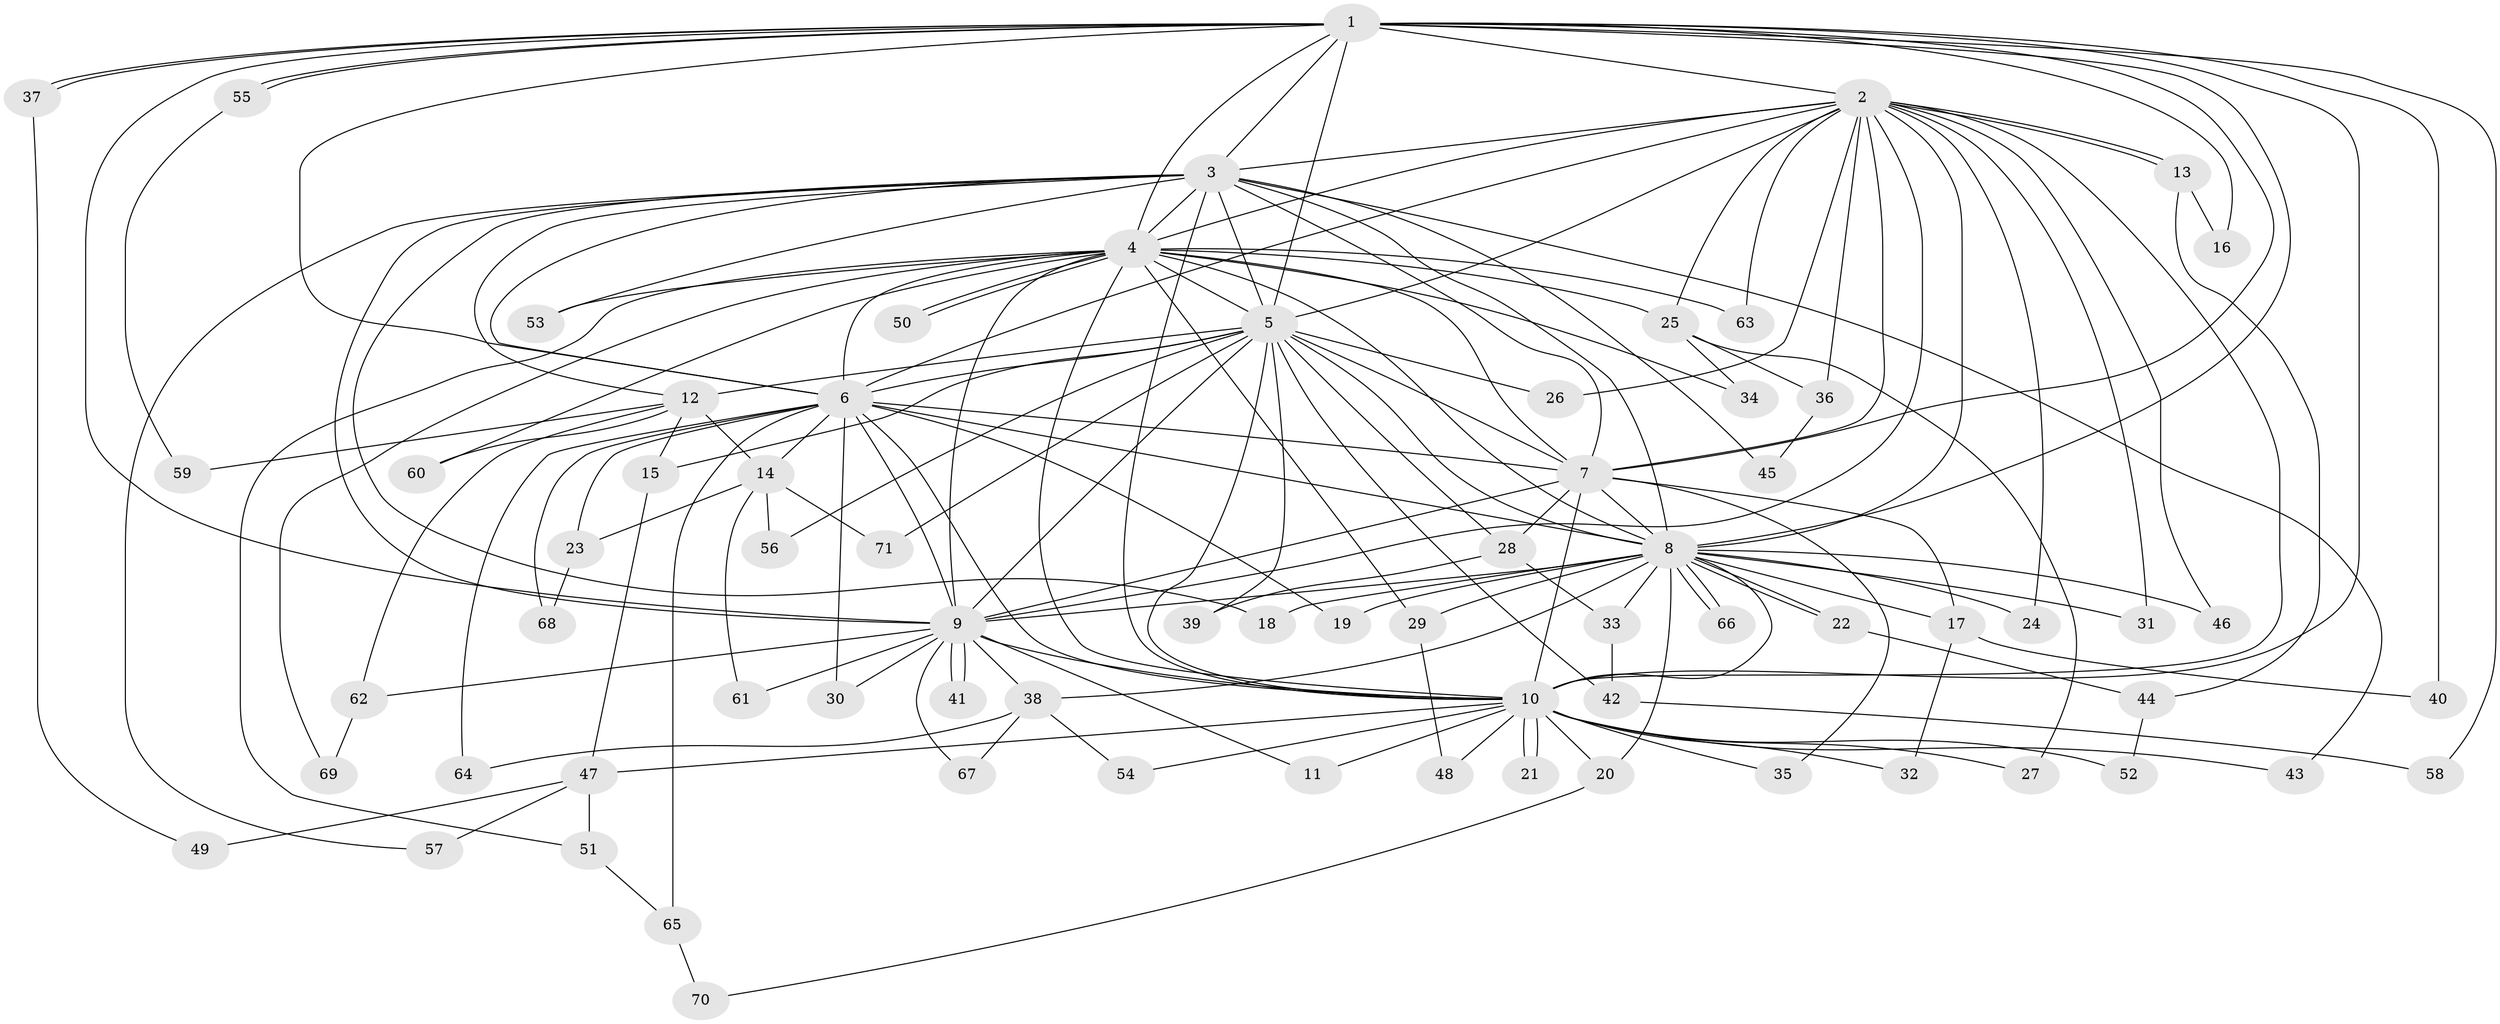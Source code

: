 // Generated by graph-tools (version 1.1) at 2025/25/03/09/25 03:25:45]
// undirected, 71 vertices, 167 edges
graph export_dot {
graph [start="1"]
  node [color=gray90,style=filled];
  1;
  2;
  3;
  4;
  5;
  6;
  7;
  8;
  9;
  10;
  11;
  12;
  13;
  14;
  15;
  16;
  17;
  18;
  19;
  20;
  21;
  22;
  23;
  24;
  25;
  26;
  27;
  28;
  29;
  30;
  31;
  32;
  33;
  34;
  35;
  36;
  37;
  38;
  39;
  40;
  41;
  42;
  43;
  44;
  45;
  46;
  47;
  48;
  49;
  50;
  51;
  52;
  53;
  54;
  55;
  56;
  57;
  58;
  59;
  60;
  61;
  62;
  63;
  64;
  65;
  66;
  67;
  68;
  69;
  70;
  71;
  1 -- 2;
  1 -- 3;
  1 -- 4;
  1 -- 5;
  1 -- 6;
  1 -- 7;
  1 -- 8;
  1 -- 9;
  1 -- 10;
  1 -- 16;
  1 -- 37;
  1 -- 37;
  1 -- 40;
  1 -- 55;
  1 -- 55;
  1 -- 58;
  2 -- 3;
  2 -- 4;
  2 -- 5;
  2 -- 6;
  2 -- 7;
  2 -- 8;
  2 -- 9;
  2 -- 10;
  2 -- 13;
  2 -- 13;
  2 -- 24;
  2 -- 25;
  2 -- 26;
  2 -- 31;
  2 -- 36;
  2 -- 46;
  2 -- 63;
  3 -- 4;
  3 -- 5;
  3 -- 6;
  3 -- 7;
  3 -- 8;
  3 -- 9;
  3 -- 10;
  3 -- 12;
  3 -- 18;
  3 -- 43;
  3 -- 45;
  3 -- 53;
  3 -- 57;
  4 -- 5;
  4 -- 6;
  4 -- 7;
  4 -- 8;
  4 -- 9;
  4 -- 10;
  4 -- 25;
  4 -- 29;
  4 -- 34;
  4 -- 50;
  4 -- 50;
  4 -- 51;
  4 -- 53;
  4 -- 60;
  4 -- 63;
  4 -- 69;
  5 -- 6;
  5 -- 7;
  5 -- 8;
  5 -- 9;
  5 -- 10;
  5 -- 12;
  5 -- 15;
  5 -- 26;
  5 -- 28;
  5 -- 39;
  5 -- 42;
  5 -- 56;
  5 -- 71;
  6 -- 7;
  6 -- 8;
  6 -- 9;
  6 -- 10;
  6 -- 14;
  6 -- 19;
  6 -- 23;
  6 -- 30;
  6 -- 64;
  6 -- 65;
  6 -- 68;
  7 -- 8;
  7 -- 9;
  7 -- 10;
  7 -- 17;
  7 -- 28;
  7 -- 35;
  8 -- 9;
  8 -- 10;
  8 -- 17;
  8 -- 18;
  8 -- 19;
  8 -- 20;
  8 -- 22;
  8 -- 22;
  8 -- 24;
  8 -- 29;
  8 -- 31;
  8 -- 33;
  8 -- 38;
  8 -- 46;
  8 -- 66;
  8 -- 66;
  9 -- 10;
  9 -- 11;
  9 -- 30;
  9 -- 38;
  9 -- 41;
  9 -- 41;
  9 -- 61;
  9 -- 62;
  9 -- 67;
  10 -- 11;
  10 -- 20;
  10 -- 21;
  10 -- 21;
  10 -- 27;
  10 -- 32;
  10 -- 35;
  10 -- 43;
  10 -- 47;
  10 -- 48;
  10 -- 52;
  10 -- 54;
  12 -- 14;
  12 -- 15;
  12 -- 59;
  12 -- 60;
  12 -- 62;
  13 -- 16;
  13 -- 44;
  14 -- 23;
  14 -- 56;
  14 -- 61;
  14 -- 71;
  15 -- 47;
  17 -- 32;
  17 -- 40;
  20 -- 70;
  22 -- 44;
  23 -- 68;
  25 -- 27;
  25 -- 34;
  25 -- 36;
  28 -- 33;
  28 -- 39;
  29 -- 48;
  33 -- 42;
  36 -- 45;
  37 -- 49;
  38 -- 54;
  38 -- 64;
  38 -- 67;
  42 -- 58;
  44 -- 52;
  47 -- 49;
  47 -- 51;
  47 -- 57;
  51 -- 65;
  55 -- 59;
  62 -- 69;
  65 -- 70;
}
